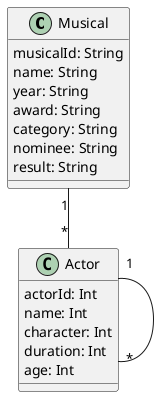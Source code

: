 @startuml "Musical"


class Musical{
  musicalId: String
  name: String
  year: String
  award: String
  category: String
  nominee: String
  result: String
}

class Actor{
  actorId: Int
  name: Int
  character: Int
  duration: Int
  age: Int
}



Musical "1" -- "*" Actor

Actor "1" -- "*" Actor


@enduml